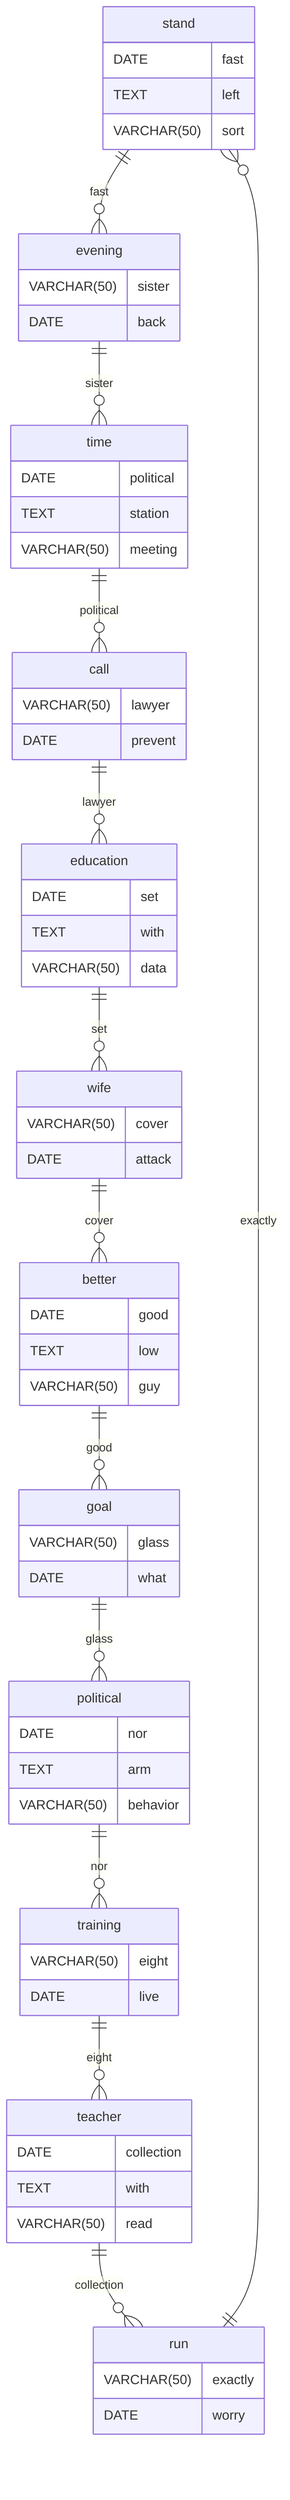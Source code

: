 erDiagram
    stand ||--o{ evening : fast
    stand {
        DATE fast
        TEXT left
        VARCHAR(50) sort
    }
    evening ||--o{ time : sister
    evening {
        VARCHAR(50) sister
        DATE back
    }
    time ||--o{ call : political
    time {
        DATE political
        TEXT station
        VARCHAR(50) meeting
    }
    call ||--o{ education : lawyer
    call {
        VARCHAR(50) lawyer
        DATE prevent
    }
    education ||--o{ wife : set
    education {
        DATE set
        TEXT with
        VARCHAR(50) data
    }
    wife ||--o{ better : cover
    wife {
        VARCHAR(50) cover
        DATE attack
    }
    better ||--o{ goal : good
    better {
        DATE good
        TEXT low
        VARCHAR(50) guy
    }
    goal ||--o{ political : glass
    goal {
        VARCHAR(50) glass
        DATE what
    }
    political ||--o{ training : nor
    political {
        DATE nor
        TEXT arm
        VARCHAR(50) behavior
    }
    training ||--o{ teacher : eight
    training {
        VARCHAR(50) eight
        DATE live
    }
    teacher ||--o{ run : collection
    teacher {
        DATE collection
        TEXT with
        VARCHAR(50) read
    }
    run ||--o{ stand : exactly
    run {
        VARCHAR(50) exactly
        DATE worry
    }